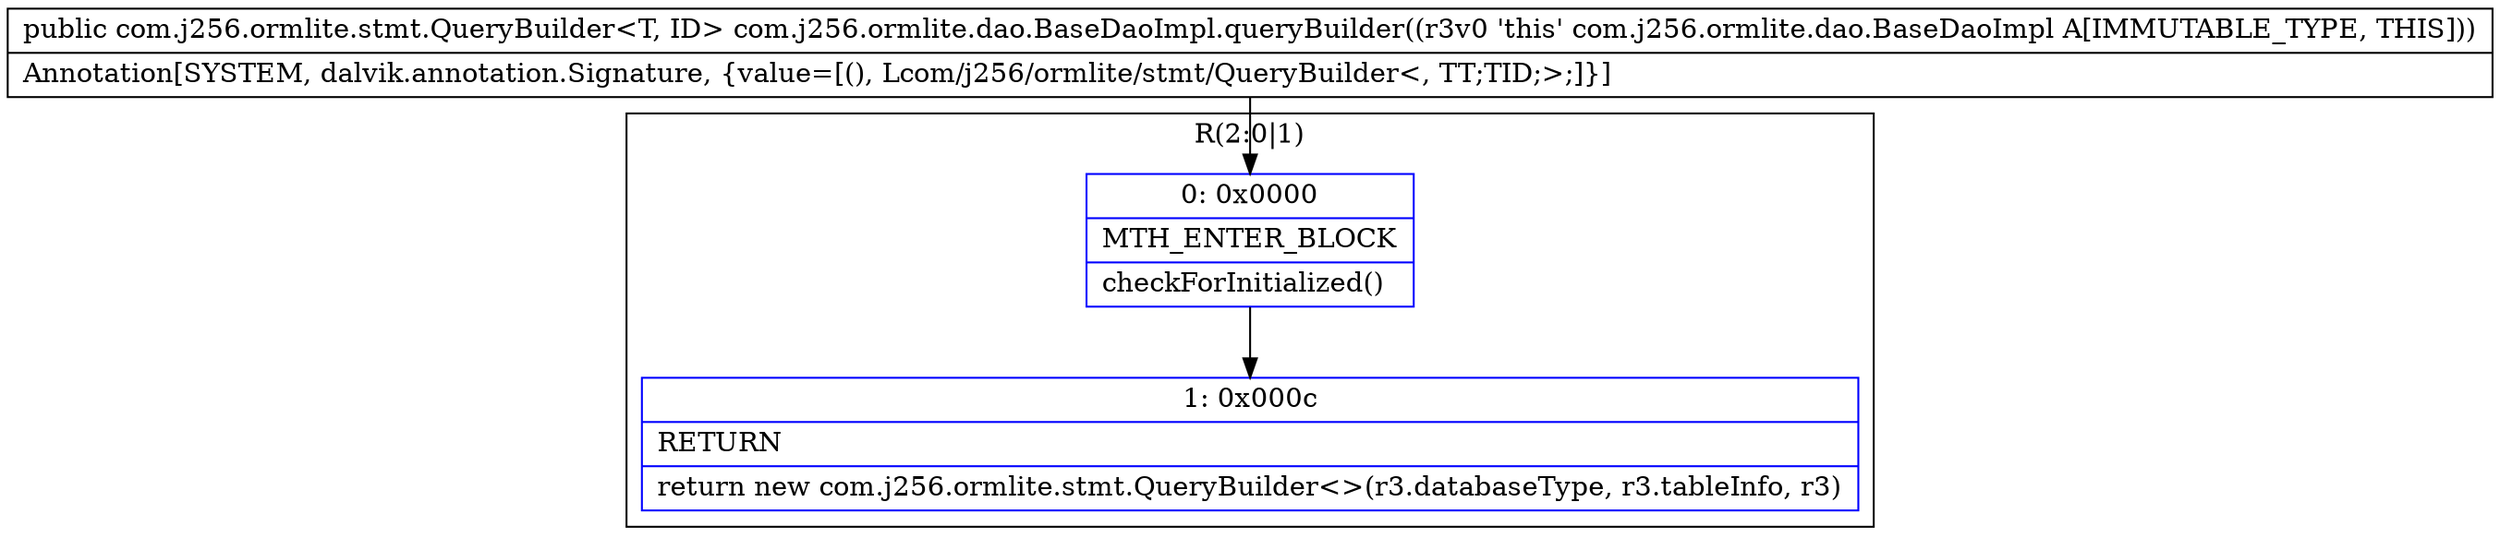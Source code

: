 digraph "CFG forcom.j256.ormlite.dao.BaseDaoImpl.queryBuilder()Lcom\/j256\/ormlite\/stmt\/QueryBuilder;" {
subgraph cluster_Region_2009494527 {
label = "R(2:0|1)";
node [shape=record,color=blue];
Node_0 [shape=record,label="{0\:\ 0x0000|MTH_ENTER_BLOCK\l|checkForInitialized()\l}"];
Node_1 [shape=record,label="{1\:\ 0x000c|RETURN\l|return new com.j256.ormlite.stmt.QueryBuilder\<\>(r3.databaseType, r3.tableInfo, r3)\l}"];
}
MethodNode[shape=record,label="{public com.j256.ormlite.stmt.QueryBuilder\<T, ID\> com.j256.ormlite.dao.BaseDaoImpl.queryBuilder((r3v0 'this' com.j256.ormlite.dao.BaseDaoImpl A[IMMUTABLE_TYPE, THIS]))  | Annotation[SYSTEM, dalvik.annotation.Signature, \{value=[(), Lcom\/j256\/ormlite\/stmt\/QueryBuilder\<, TT;TID;\>;]\}]\l}"];
MethodNode -> Node_0;
Node_0 -> Node_1;
}

